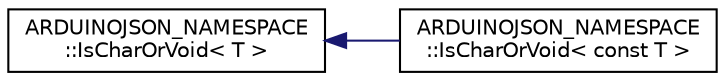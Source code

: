 digraph "Graphical Class Hierarchy"
{
 // LATEX_PDF_SIZE
  edge [fontname="Helvetica",fontsize="10",labelfontname="Helvetica",labelfontsize="10"];
  node [fontname="Helvetica",fontsize="10",shape=record];
  rankdir="LR";
  Node0 [label="ARDUINOJSON_NAMESPACE\l::IsCharOrVoid\< T \>",height=0.2,width=0.4,color="black", fillcolor="white", style="filled",URL="$structARDUINOJSON__NAMESPACE_1_1IsCharOrVoid.html",tooltip=" "];
  Node0 -> Node1 [dir="back",color="midnightblue",fontsize="10",style="solid",fontname="Helvetica"];
  Node1 [label="ARDUINOJSON_NAMESPACE\l::IsCharOrVoid\< const T \>",height=0.2,width=0.4,color="black", fillcolor="white", style="filled",URL="$structARDUINOJSON__NAMESPACE_1_1IsCharOrVoid_3_01const_01T_01_4.html",tooltip=" "];
}
